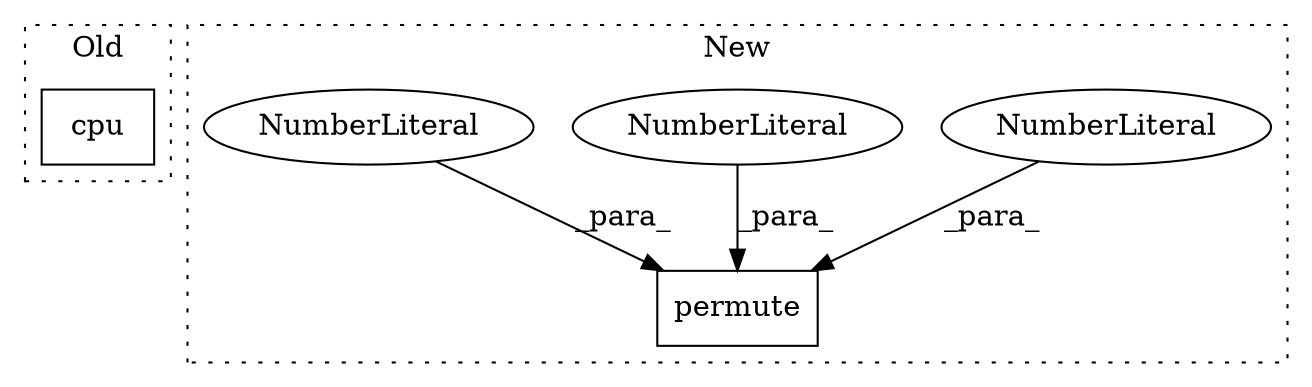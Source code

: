 digraph G {
subgraph cluster0 {
1 [label="cpu" a="32" s="1948" l="5" shape="box"];
label = "Old";
style="dotted";
}
subgraph cluster1 {
2 [label="permute" a="32" s="2028,2043" l="8,1" shape="box"];
3 [label="NumberLiteral" a="34" s="2042" l="1" shape="ellipse"];
4 [label="NumberLiteral" a="34" s="2040" l="1" shape="ellipse"];
5 [label="NumberLiteral" a="34" s="2038" l="1" shape="ellipse"];
label = "New";
style="dotted";
}
3 -> 2 [label="_para_"];
4 -> 2 [label="_para_"];
5 -> 2 [label="_para_"];
}
